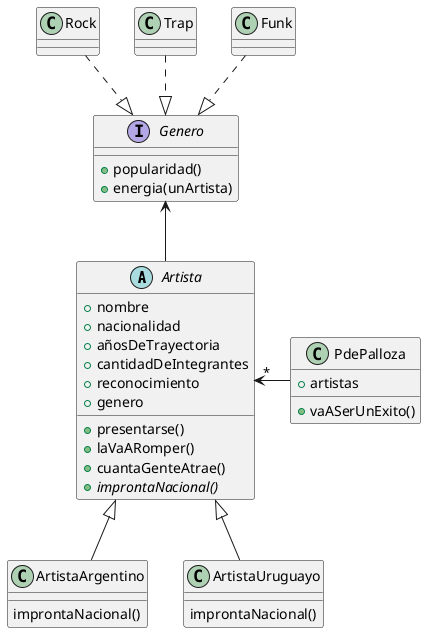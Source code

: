 @startuml DiagramaDeClases-PdePalloza

abstract class Artista {
    + nombre
    + nacionalidad
    + añosDeTrayectoria
    + cantidadDeIntegrantes
    + reconocimiento
    + genero 
    + presentarse()
    + laVaARomper()
    + cuantaGenteAtrae()
    {abstract} + improntaNacional()
}

Artista -up-> Genero

class ArtistaArgentino extends Artista {
    improntaNacional()
}
class ArtistaUruguayo extends Artista {
    improntaNacional()
}

interface Genero {
    + popularidad()
    + energia(unArtista)
}

class Rock {} 
class Trap {}
class Funk {} 

Rock .down.|> Genero
Trap .down.|> Genero 
Funk .down.|> Genero 

class PdePalloza {
    + artistas
    + vaASerUnExito()
}

PdePalloza -left->"*" Artista

@enduml